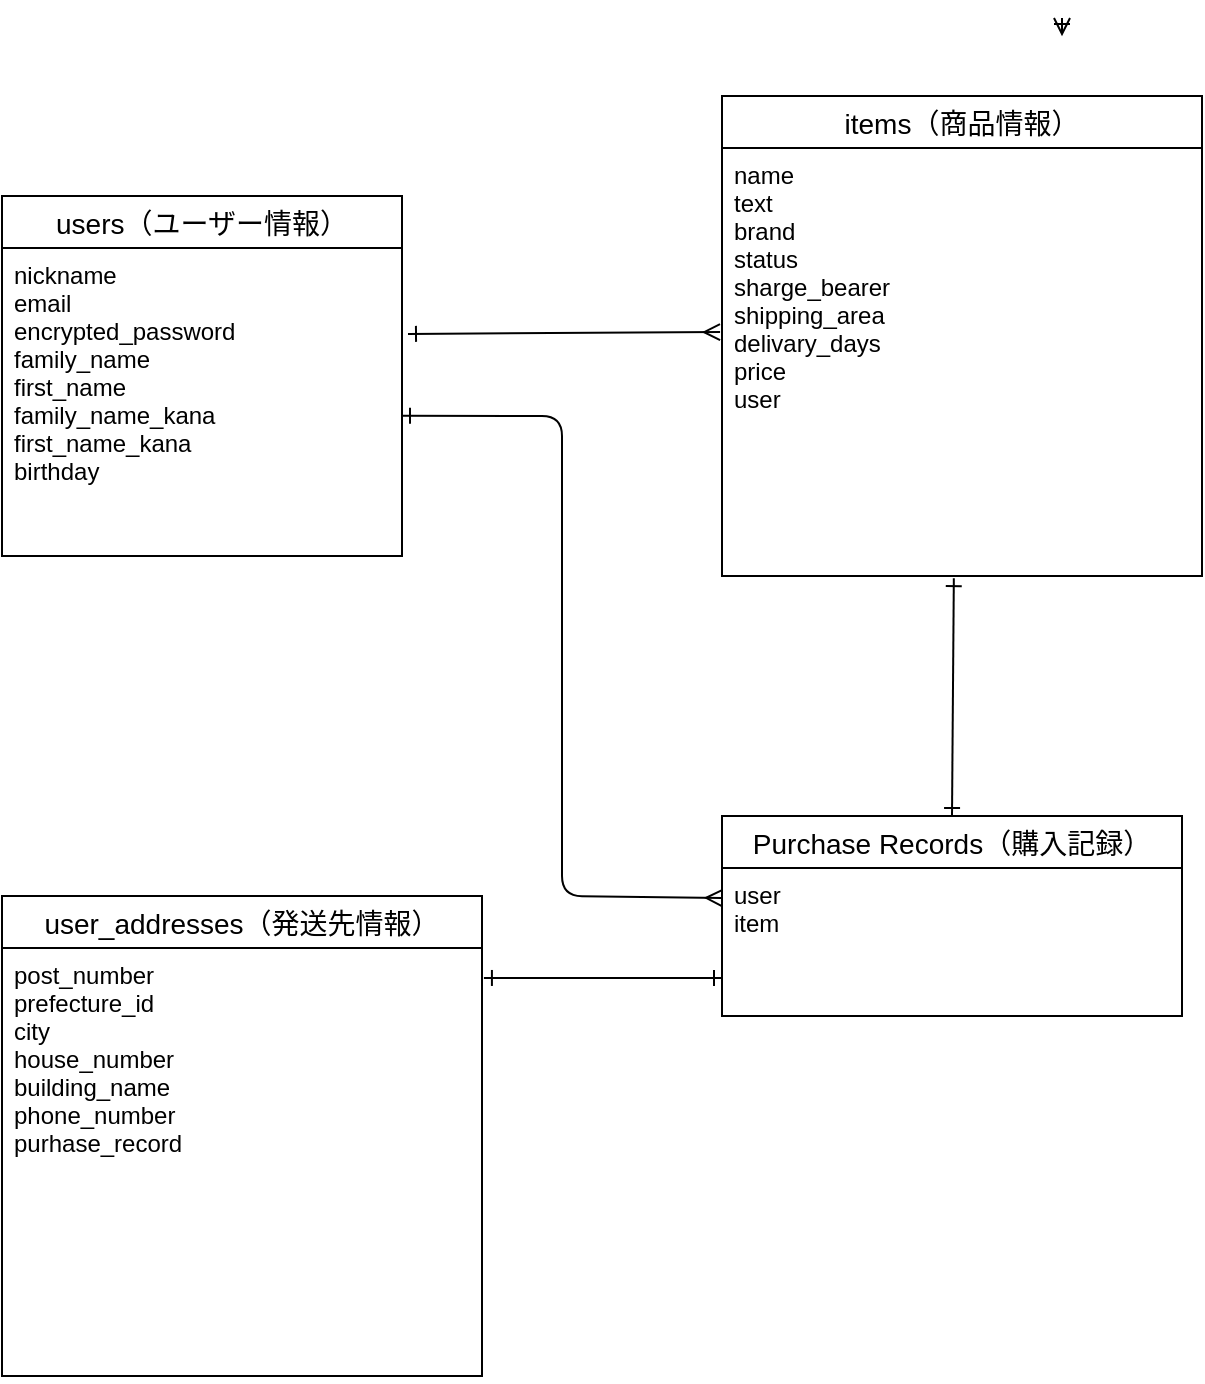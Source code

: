 <mxfile>
    <diagram id="6VN88RV6FUIPueblxGBX" name="ページ1">
        <mxGraphModel dx="374" dy="566" grid="1" gridSize="10" guides="1" tooltips="1" connect="1" arrows="1" fold="1" page="1" pageScale="1" pageWidth="827" pageHeight="1169" math="0" shadow="0">
            <root>
                <mxCell id="0"/>
                <mxCell id="1" parent="0"/>
                <mxCell id="82" value="items（商品情報）" style="swimlane;fontStyle=0;childLayout=stackLayout;horizontal=1;startSize=26;horizontalStack=0;resizeParent=1;resizeParentMax=0;resizeLast=0;collapsible=1;marginBottom=0;align=center;fontSize=14;" vertex="1" parent="1">
                    <mxGeometry x="520" y="120" width="240" height="240" as="geometry"/>
                </mxCell>
                <mxCell id="83" value="name&#10;text&#10;brand&#10;status&#10;sharge_bearer&#10;shipping_area&#10;delivary_days&#10;price&#10;user" style="text;strokeColor=none;fillColor=none;spacingLeft=4;spacingRight=4;overflow=hidden;rotatable=0;points=[[0,0.5],[1,0.5]];portConstraint=eastwest;fontSize=12;" vertex="1" parent="82">
                    <mxGeometry y="26" width="240" height="214" as="geometry"/>
                </mxCell>
                <mxCell id="91" value="users（ユーザー情報）" style="swimlane;fontStyle=0;childLayout=stackLayout;horizontal=1;startSize=26;horizontalStack=0;resizeParent=1;resizeParentMax=0;resizeLast=0;collapsible=1;marginBottom=0;align=center;fontSize=14;" vertex="1" parent="1">
                    <mxGeometry x="160" y="170" width="200" height="180" as="geometry"/>
                </mxCell>
                <mxCell id="92" value="nickname&#10;email&#10;encrypted_password&#10;family_name&#10;first_name&#10;family_name_kana&#10;first_name_kana&#10;birthday" style="text;strokeColor=none;fillColor=none;spacingLeft=4;spacingRight=4;overflow=hidden;rotatable=0;points=[[0,0.5],[1,0.5]];portConstraint=eastwest;fontSize=12;" vertex="1" parent="91">
                    <mxGeometry y="26" width="200" height="154" as="geometry"/>
                </mxCell>
                <mxCell id="99" value="user_addresses（発送先情報）" style="swimlane;fontStyle=0;childLayout=stackLayout;horizontal=1;startSize=26;horizontalStack=0;resizeParent=1;resizeParentMax=0;resizeLast=0;collapsible=1;marginBottom=0;align=center;fontSize=14;" vertex="1" parent="1">
                    <mxGeometry x="160" y="520" width="240" height="240" as="geometry"/>
                </mxCell>
                <mxCell id="101" value="post_number&#10;prefecture_id&#10;city&#10;house_number&#10;building_name&#10;phone_number&#10;purhase_record" style="text;strokeColor=none;fillColor=none;spacingLeft=4;spacingRight=4;overflow=hidden;rotatable=0;points=[[0,0.5],[1,0.5]];portConstraint=eastwest;fontSize=12;" vertex="1" parent="99">
                    <mxGeometry y="26" width="240" height="214" as="geometry"/>
                </mxCell>
                <mxCell id="110" style="edgeStyle=none;html=1;exitX=1.015;exitY=0.279;exitDx=0;exitDy=0;entryX=-0.004;entryY=0.43;entryDx=0;entryDy=0;entryPerimeter=0;startArrow=ERone;startFill=0;endArrow=ERmany;endFill=0;strokeColor=default;elbow=vertical;exitPerimeter=0;" edge="1" parent="1" source="92" target="83">
                    <mxGeometry relative="1" as="geometry"/>
                </mxCell>
                <mxCell id="113" style="edgeStyle=none;html=1;exitX=1;exitY=0.5;exitDx=0;exitDy=0;startArrow=ERone;startFill=0;endArrow=ERmany;endFill=0;strokeColor=default;elbow=vertical;" edge="1" parent="1">
                    <mxGeometry relative="1" as="geometry">
                        <mxPoint x="690" y="81" as="targetPoint"/>
                        <mxPoint x="690" y="88" as="sourcePoint"/>
                    </mxGeometry>
                </mxCell>
                <mxCell id="115" value="Purchase Records（購入記録）" style="swimlane;fontStyle=0;childLayout=stackLayout;horizontal=1;startSize=26;horizontalStack=0;resizeParent=1;resizeParentMax=0;resizeLast=0;collapsible=1;marginBottom=0;align=center;fontSize=14;" vertex="1" parent="1">
                    <mxGeometry x="520" y="480" width="230" height="100" as="geometry"/>
                </mxCell>
                <mxCell id="116" value="user&#10;item" style="text;strokeColor=none;fillColor=none;spacingLeft=4;spacingRight=4;overflow=hidden;rotatable=0;points=[[0,0.5],[1,0.5]];portConstraint=eastwest;fontSize=12;" vertex="1" parent="115">
                    <mxGeometry y="26" width="230" height="74" as="geometry"/>
                </mxCell>
                <mxCell id="119" style="edgeStyle=none;html=1;exitX=1;exitY=0.545;exitDx=0;exitDy=0;entryX=0;entryY=0.203;entryDx=0;entryDy=0;entryPerimeter=0;startArrow=ERone;startFill=0;endArrow=ERmany;endFill=0;strokeColor=default;elbow=vertical;exitPerimeter=0;" edge="1" parent="1" source="92" target="116">
                    <mxGeometry relative="1" as="geometry">
                        <Array as="points">
                            <mxPoint x="440" y="280"/>
                            <mxPoint x="440" y="520"/>
                        </Array>
                    </mxGeometry>
                </mxCell>
                <mxCell id="120" style="edgeStyle=none;html=1;exitX=0.483;exitY=1.005;exitDx=0;exitDy=0;entryX=0.5;entryY=0;entryDx=0;entryDy=0;startArrow=ERone;startFill=0;endArrow=ERone;endFill=0;strokeColor=default;elbow=vertical;exitPerimeter=0;" edge="1" parent="1" source="83" target="115">
                    <mxGeometry relative="1" as="geometry"/>
                </mxCell>
                <mxCell id="122" style="edgeStyle=none;html=1;entryX=1.004;entryY=0.07;entryDx=0;entryDy=0;startArrow=ERone;startFill=0;endArrow=ERone;endFill=0;strokeColor=default;elbow=vertical;entryPerimeter=0;" edge="1" parent="1" target="101">
                    <mxGeometry relative="1" as="geometry">
                        <mxPoint x="520" y="561" as="sourcePoint"/>
                    </mxGeometry>
                </mxCell>
            </root>
        </mxGraphModel>
    </diagram>
</mxfile>